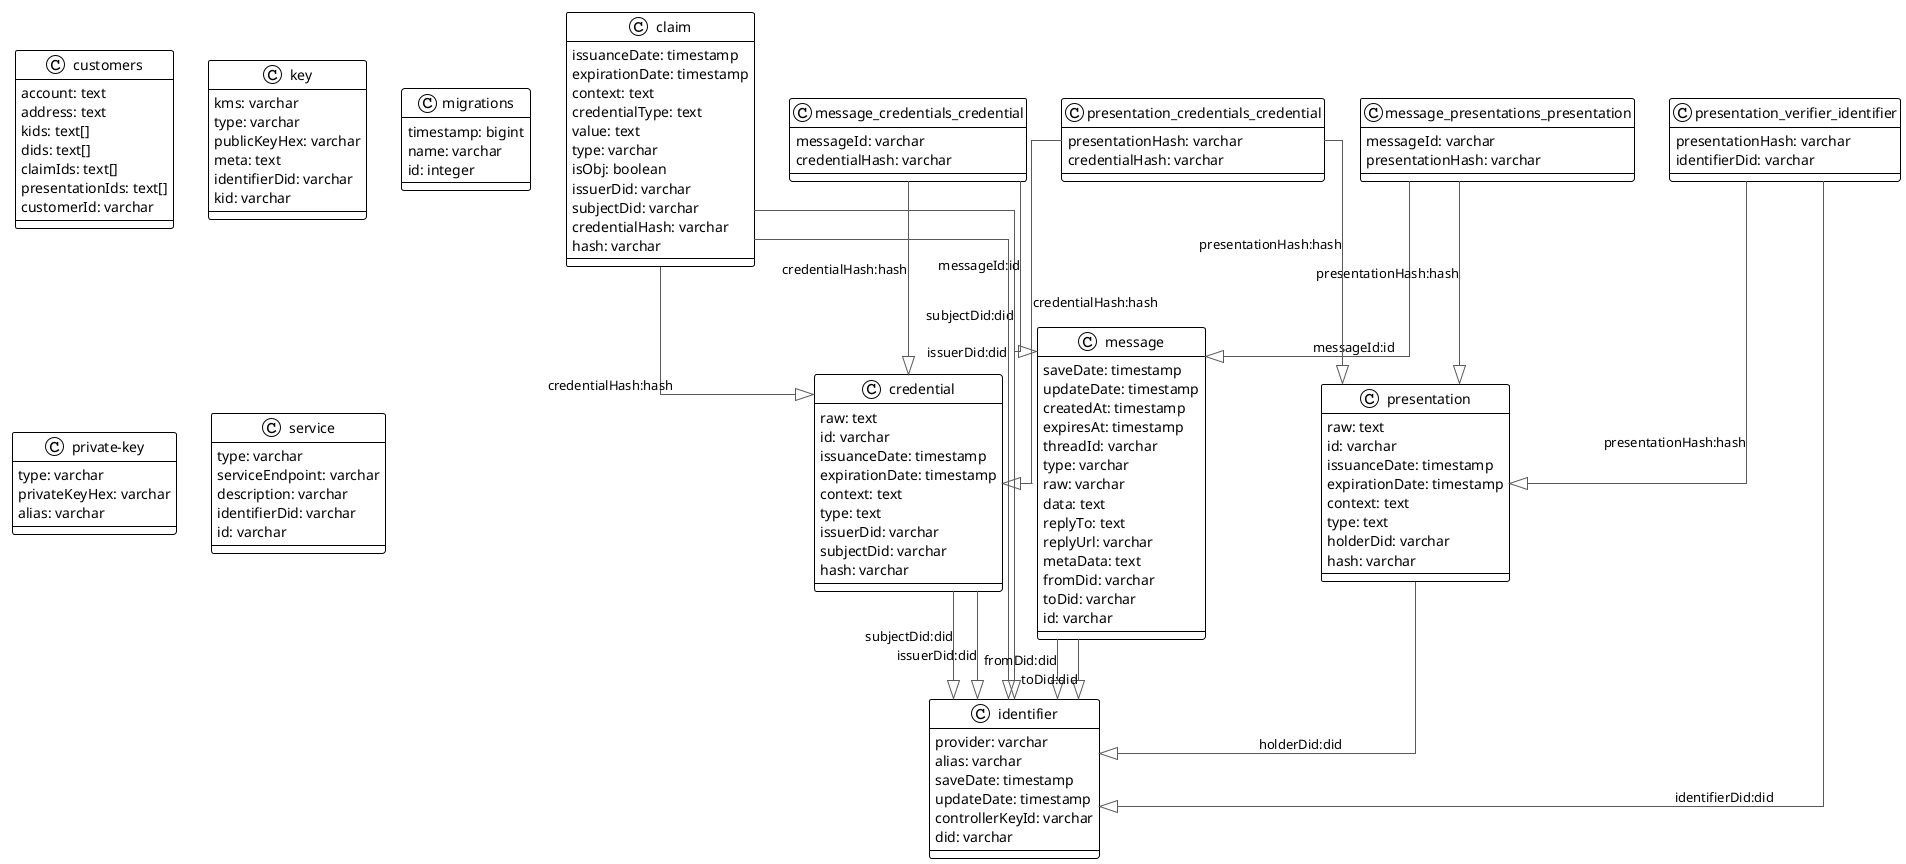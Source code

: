 @startuml

!theme plain
top to bottom direction
skinparam linetype ortho

class claim {
   issuanceDate: timestamp
   expirationDate: timestamp
   context: text
   credentialType: text
   value: text
   type: varchar
   isObj: boolean
   issuerDid: varchar
   subjectDid: varchar
   credentialHash: varchar
   hash: varchar
}
class credential {
   raw: text
   id: varchar
   issuanceDate: timestamp
   expirationDate: timestamp
   context: text
   type: text
   issuerDid: varchar
   subjectDid: varchar
   hash: varchar
}
class customers {
   account: text
   address: text
   kids: text[]
   dids: text[]
   claimIds: text[]
   presentationIds: text[]
   customerId: varchar
}
class identifier {
   provider: varchar
   alias: varchar
   saveDate: timestamp
   updateDate: timestamp
   controllerKeyId: varchar
   did: varchar
}
class key {
   kms: varchar
   type: varchar
   publicKeyHex: varchar
   meta: text
   identifierDid: varchar
   kid: varchar
}
class message {
   saveDate: timestamp
   updateDate: timestamp
   createdAt: timestamp
   expiresAt: timestamp
   threadId: varchar
   type: varchar
   raw: varchar
   data: text
   replyTo: text
   replyUrl: varchar
   metaData: text
   fromDid: varchar
   toDid: varchar
   id: varchar
}
class message_credentials_credential {
   messageId: varchar
   credentialHash: varchar
}
class message_presentations_presentation {
   messageId: varchar
   presentationHash: varchar
}
class migrations {
   timestamp: bigint
   name: varchar
   id: integer
}
class presentation {
   raw: text
   id: varchar
   issuanceDate: timestamp
   expirationDate: timestamp
   context: text
   type: text
   holderDid: varchar
   hash: varchar
}
class presentation_credentials_credential {
   presentationHash: varchar
   credentialHash: varchar
}
class presentation_verifier_identifier {
   presentationHash: varchar
   identifierDid: varchar
}
class node13 as "private-key" {
   type: varchar
   privateKeyHex: varchar
   alias: varchar
}
class service {
   type: varchar
   serviceEndpoint: varchar
   description: varchar
   identifierDid: varchar
   id: varchar
}

claim                                -[#595959,plain]-^  credential                          : "credentialHash:hash"
claim                                -[#595959,plain]-^  identifier                          : "subjectDid:did"
claim                                -[#595959,plain]-^  identifier                          : "issuerDid:did"
credential                           -[#595959,plain]-^  identifier                          : "subjectDid:did"
credential                           -[#595959,plain]-^  identifier                          : "issuerDid:did"
message                              -[#595959,plain]-^  identifier                          : "fromDid:did"
message                              -[#595959,plain]-^  identifier                          : "toDid:did"
message_credentials_credential       -[#595959,plain]-^  credential                          : "credentialHash:hash"
message_credentials_credential       -[#595959,plain]-^  message                             : "messageId:id"
message_presentations_presentation   -[#595959,plain]-^  message                             : "messageId:id"
message_presentations_presentation   -[#595959,plain]-^  presentation                        : "presentationHash:hash"
presentation                         -[#595959,plain]-^  identifier                          : "holderDid:did"
presentation_credentials_credential  -[#595959,plain]-^  credential                          : "credentialHash:hash"
presentation_credentials_credential  -[#595959,plain]-^  presentation                        : "presentationHash:hash"
presentation_verifier_identifier     -[#595959,plain]-^  identifier                          : "identifierDid:did"
presentation_verifier_identifier     -[#595959,plain]-^  presentation                        : "presentationHash:hash"
@enduml
